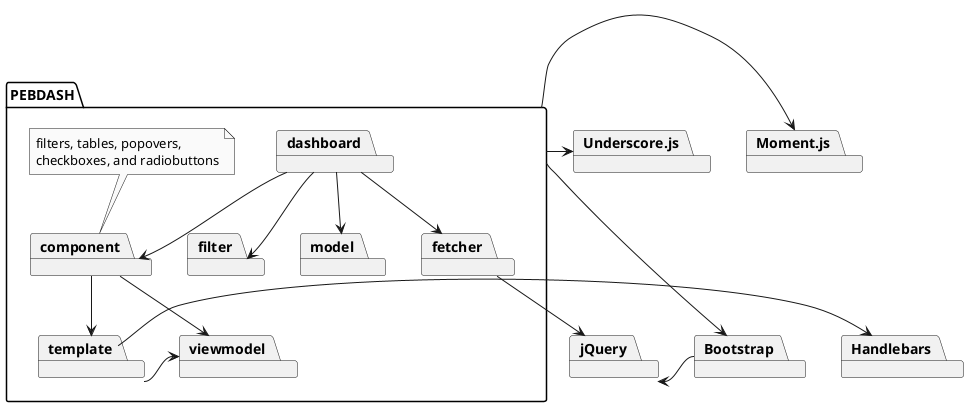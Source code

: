 @startuml

package jQuery
package Underscore.js
package Moment.js
package Handlebars
package Bootstrap

package PEBDASH {
	package dashboard
	package filter
	package model
	package component
    note top of component
     filters, tables, popovers,
     checkboxes, and radiobuttons
    end note
	package template
	package viewmodel
	package fetcher
	component --> template
	component --> viewmodel
	template -> viewmodel
	template -> Handlebars
	dashboard --> component
	dashboard --> filter
	dashboard --> model
	dashboard --> fetcher
}

PEBDASH -> Bootstrap
PEBDASH -> Underscore.js
PEBDASH -> Moment.js
jQuery <- Bootstrap
fetcher --> jQuery



hide empty members
hide empty methods
hide circle

skinparam monochrome true
skinparam shadowing false
skinparam packageStyle rect
@enduml
